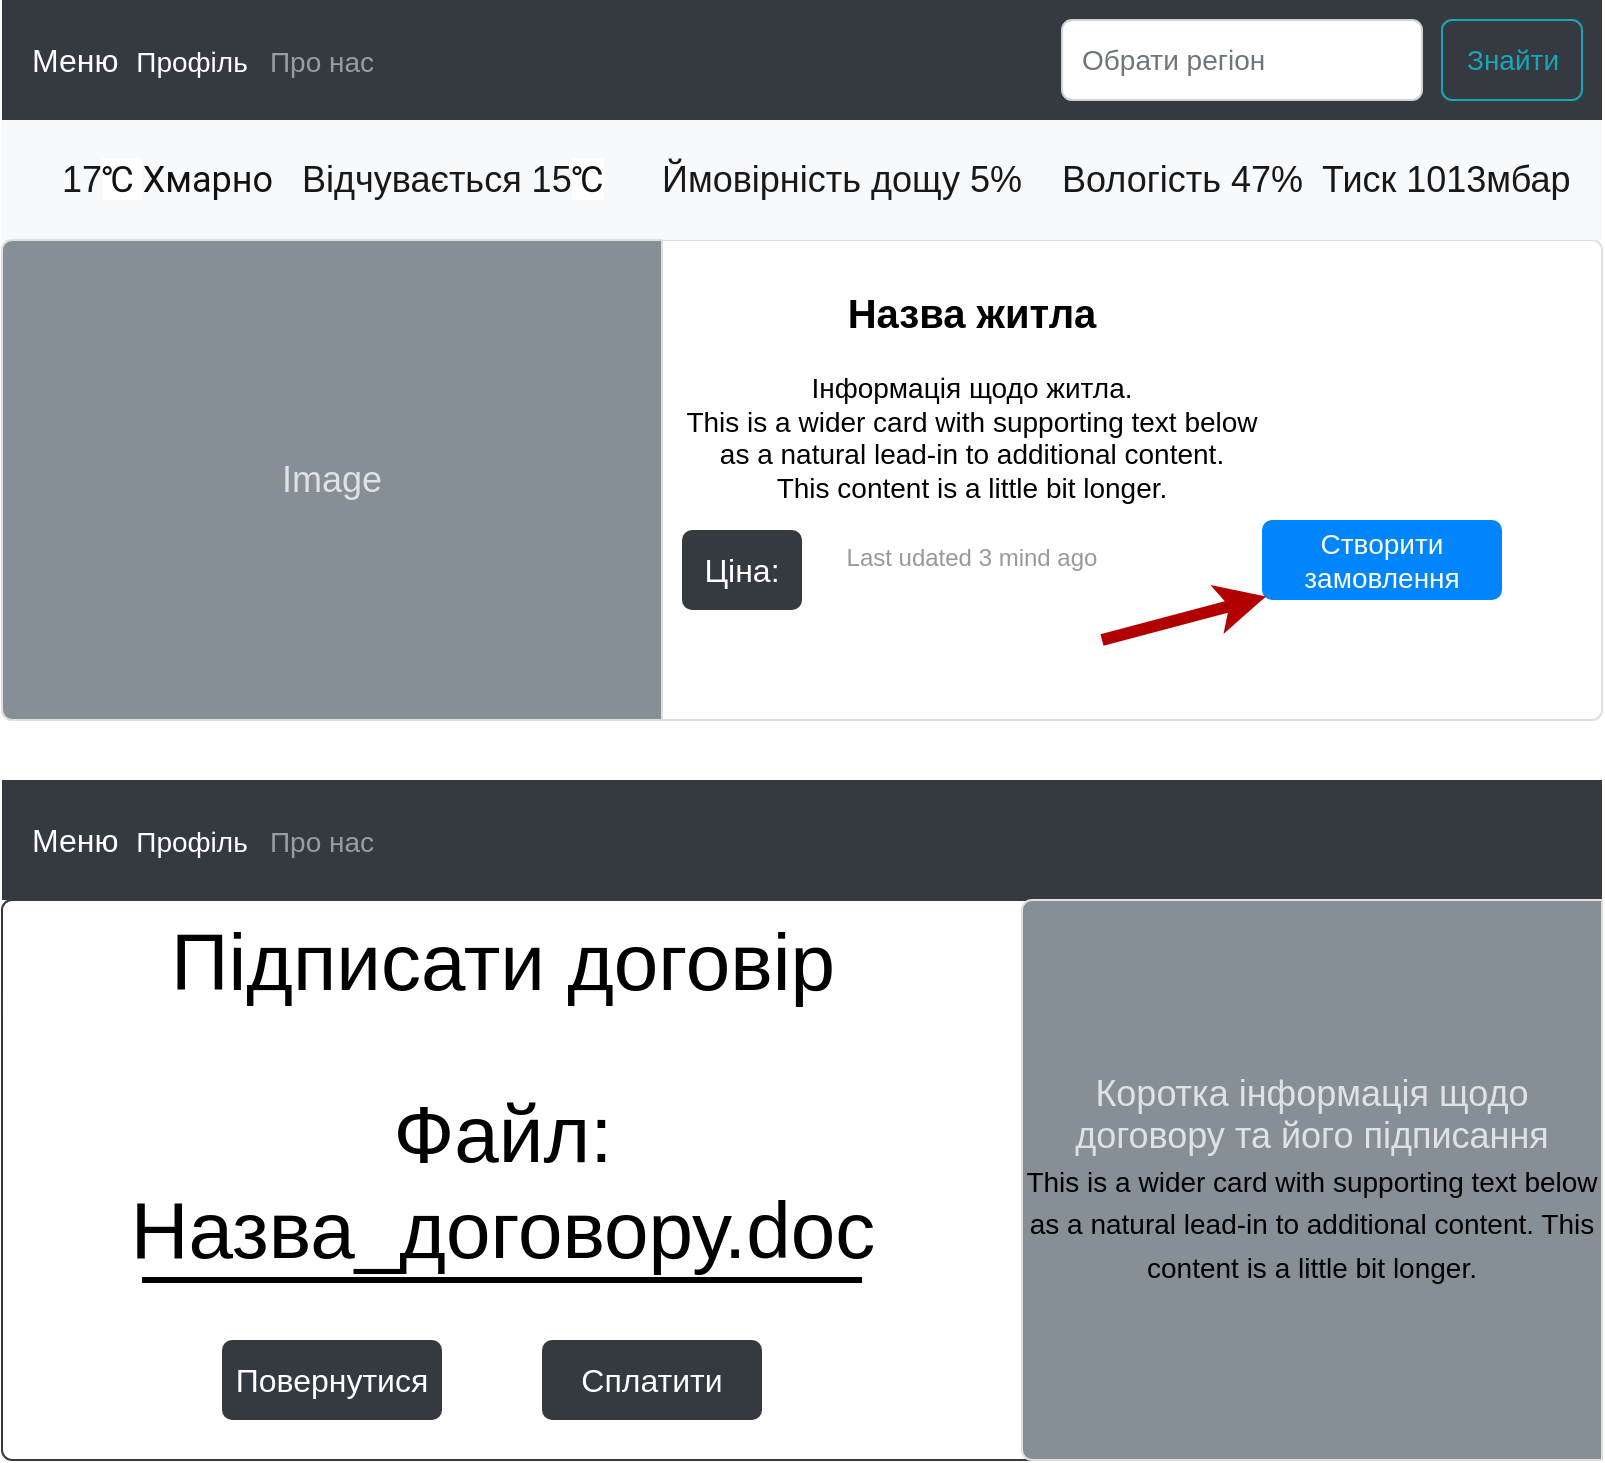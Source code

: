 <mxfile version="20.3.0" type="github"><diagram name="Page-1" id="c9db0220-8083-56f3-ca83-edcdcd058819"><mxGraphModel dx="1038" dy="547" grid="1" gridSize="10" guides="1" tooltips="1" connect="1" arrows="1" fold="1" page="1" pageScale="1.5" pageWidth="826" pageHeight="1169" background="none" math="0" shadow="0"><root><mxCell id="0" style=";html=1;"/><mxCell id="1" style=";html=1;" parent="0"/><mxCell id="1S8al3u3kuCqwHaF8swV-1" value="&lt;b&gt;&lt;font style=&quot;font-size: 20px&quot;&gt;Назва житла&lt;/font&gt;&lt;/b&gt;&lt;br&gt;&lt;br&gt;Інформація щодо житла.&lt;br&gt;This is a wider card with supporting text below &lt;br&gt;as a natural lead-in to additional content. &lt;br&gt;This content is a little bit longer.&lt;br&gt;&lt;br&gt;&lt;font style=&quot;font-size: 12px&quot; color=&quot;#999999&quot;&gt;Last udated 3 mind ago&lt;/font&gt;" style="html=1;shadow=0;dashed=0;shape=mxgraph.bootstrap.rrect;rSize=5;strokeColor=#DFDFDF;html=1;whiteSpace=wrap;fillColor=#ffffff;fontColor=#000000;verticalAlign=top;align=center;spacing=20;fontSize=14;spacingLeft=170;" parent="1" vertex="1"><mxGeometry x="90" y="140" width="800" height="240" as="geometry"/></mxCell><mxCell id="1S8al3u3kuCqwHaF8swV-2" value="Меню" style="html=1;shadow=0;dashed=0;fillColor=#343A40;strokeColor=none;fontSize=16;fontColor=#ffffff;align=left;spacing=15;" parent="1" vertex="1"><mxGeometry x="90" y="20" width="800" height="60" as="geometry"/></mxCell><mxCell id="1S8al3u3kuCqwHaF8swV-3" value="Профіль" style="fillColor=none;strokeColor=none;fontSize=14;fontColor=#ffffff;align=center;" parent="1S8al3u3kuCqwHaF8swV-2" vertex="1"><mxGeometry width="70" height="40" relative="1" as="geometry"><mxPoint x="60" y="10" as="offset"/></mxGeometry></mxCell><mxCell id="1S8al3u3kuCqwHaF8swV-4" value="Про нас" style="fillColor=none;strokeColor=none;fontSize=14;fontColor=#9A9DA0;align=center;" parent="1S8al3u3kuCqwHaF8swV-2" vertex="1"><mxGeometry width="80" height="40" relative="1" as="geometry"><mxPoint x="120" y="10" as="offset"/></mxGeometry></mxCell><mxCell id="1S8al3u3kuCqwHaF8swV-5" value="Знайти" style="html=1;shadow=0;dashed=0;shape=mxgraph.bootstrap.rrect;rSize=5;fontSize=14;fontColor=#1CA5B8;strokeColor=#1CA5B8;fillColor=none;" parent="1S8al3u3kuCqwHaF8swV-2" vertex="1"><mxGeometry x="1" width="70" height="40" relative="1" as="geometry"><mxPoint x="-80" y="10" as="offset"/></mxGeometry></mxCell><mxCell id="1S8al3u3kuCqwHaF8swV-6" value="Обрати регіон" style="html=1;shadow=0;dashed=0;shape=mxgraph.bootstrap.rrect;rSize=5;fontSize=14;fontColor=#6C767D;strokeColor=#CED4DA;fillColor=#ffffff;align=left;spacing=10;" parent="1S8al3u3kuCqwHaF8swV-2" vertex="1"><mxGeometry x="1" width="180" height="40" relative="1" as="geometry"><mxPoint x="-270" y="10" as="offset"/></mxGeometry></mxCell><mxCell id="1S8al3u3kuCqwHaF8swV-7" value="" style="html=1;shadow=0;dashed=0;fillColor=#F8F9FA;strokeColor=none;fontSize=16;fontColor=#7C7C7D;align=right;spacing=15;" parent="1" vertex="1"><mxGeometry x="90" y="80" width="800" height="60" as="geometry"/></mxCell><mxCell id="1S8al3u3kuCqwHaF8swV-8" value="&lt;font style=&quot;font-size: 18px;&quot;&gt;17&lt;span style=&quot;background-color: rgb(255, 255, 255); color: rgb(17, 17, 17); font-family: Roboto, &amp;quot;Noto Sans&amp;quot;, sans-serif;&quot;&gt;℃&amp;nbsp;&lt;/span&gt;&lt;font style=&quot;font-size: 18px;&quot; face=&quot;Roboto, Noto Sans, sans-serif&quot; color=&quot;#111111&quot;&gt;Хмарно&lt;/font&gt;&lt;/font&gt;" style="strokeColor=none;html=1;whiteSpace=wrap;fillColor=none;fontColor=#181819;align=left;fontSize=16;spacing=10;" parent="1S8al3u3kuCqwHaF8swV-7" vertex="1"><mxGeometry width="130" height="40" relative="1" as="geometry"><mxPoint x="20" y="10" as="offset"/></mxGeometry></mxCell><mxCell id="1S8al3u3kuCqwHaF8swV-9" value="&lt;font style=&quot;font-size: 18px;&quot;&gt;Тиск 1013мбар&lt;/font&gt;" style="strokeColor=none;html=1;whiteSpace=wrap;fillColor=none;fontColor=#181819;align=left;fontSize=14;spacing=10;" parent="1S8al3u3kuCqwHaF8swV-7" vertex="1"><mxGeometry width="150" height="40" relative="1" as="geometry"><mxPoint x="650" y="10" as="offset"/></mxGeometry></mxCell><mxCell id="1S8al3u3kuCqwHaF8swV-10" value="&lt;font style=&quot;font-size: 18px;&quot;&gt;&lt;span style=&quot;color: rgb(24, 24, 25);&quot;&gt;Відчувається 15&lt;/span&gt;&lt;span style=&quot;color: rgb(17, 17, 17); font-family: Roboto, &amp;quot;Noto Sans&amp;quot;, sans-serif; background-color: rgb(255, 255, 255);&quot;&gt;℃&lt;/span&gt;&lt;/font&gt;" style="strokeColor=none;html=1;whiteSpace=wrap;fillColor=none;fontColor=#7C7C7D;align=left;fontSize=14;spacing=10;" parent="1S8al3u3kuCqwHaF8swV-7" vertex="1"><mxGeometry width="180" height="40" relative="1" as="geometry"><mxPoint x="140" y="10" as="offset"/></mxGeometry></mxCell><mxCell id="1S8al3u3kuCqwHaF8swV-11" value="&lt;span style=&quot;color: rgb(24, 24, 25);&quot;&gt;&lt;font style=&quot;font-size: 18px;&quot;&gt;Ймовірність дощу 5%&lt;/font&gt;&lt;/span&gt;" style="strokeColor=none;html=1;whiteSpace=wrap;fillColor=none;fontColor=#7C7C7D;align=left;fontSize=14;spacing=10;" parent="1S8al3u3kuCqwHaF8swV-7" vertex="1"><mxGeometry width="200" height="40" relative="1" as="geometry"><mxPoint x="320" y="10" as="offset"/></mxGeometry></mxCell><mxCell id="1S8al3u3kuCqwHaF8swV-12" value="&lt;span style=&quot;color: rgb(24, 24, 25);&quot;&gt;&lt;font style=&quot;font-size: 18px;&quot;&gt;Вологість 47%&lt;/font&gt;&lt;/span&gt;" style="strokeColor=none;html=1;whiteSpace=wrap;fillColor=none;fontColor=#7C7C7D;align=left;fontSize=14;spacing=10;" parent="1S8al3u3kuCqwHaF8swV-7" vertex="1"><mxGeometry x="520" y="10" width="140" height="40" as="geometry"/></mxCell><mxCell id="1S8al3u3kuCqwHaF8swV-13" value="Створити замовлення" style="html=1;shadow=0;dashed=0;shape=mxgraph.bootstrap.rrect;rSize=5;perimeter=none;whiteSpace=wrap;fillColor=#0085FC;strokeColor=none;fontColor=#ffffff;resizeWidth=1;fontSize=14;" parent="1" vertex="1"><mxGeometry x="720" y="280" width="120" height="40" as="geometry"/></mxCell><mxCell id="1S8al3u3kuCqwHaF8swV-17" value="Image" style="html=1;shadow=0;dashed=0;shape=mxgraph.bootstrap.leftButton;rSize=5;perimeter=none;whiteSpace=wrap;fillColor=#868E96;strokeColor=#DFDFDF;fontColor=#DEE2E6;resizeWidth=1;fontSize=18;" parent="1" vertex="1"><mxGeometry x="90" y="140" width="330" height="240" as="geometry"/></mxCell><mxCell id="1S8al3u3kuCqwHaF8swV-18" value="Ціна:" style="html=1;shadow=0;dashed=0;shape=mxgraph.bootstrap.rrect;rSize=5;strokeColor=none;strokeWidth=1;fillColor=#343A40;fontColor=#ffffff;whiteSpace=wrap;align=center;verticalAlign=middle;spacingLeft=0;fontStyle=0;fontSize=16;spacing=5;" parent="1" vertex="1"><mxGeometry x="430" y="285" width="60" height="40" as="geometry"/></mxCell><mxCell id="1S8al3u3kuCqwHaF8swV-19" value="Меню" style="html=1;shadow=0;dashed=0;fillColor=#343A40;strokeColor=none;fontSize=16;fontColor=#ffffff;align=left;spacing=15;" parent="1" vertex="1"><mxGeometry x="90" y="410" width="800" height="60" as="geometry"/></mxCell><mxCell id="1S8al3u3kuCqwHaF8swV-20" value="Профіль" style="fillColor=none;strokeColor=none;fontSize=14;fontColor=#ffffff;align=center;" parent="1S8al3u3kuCqwHaF8swV-19" vertex="1"><mxGeometry width="70" height="40" relative="1" as="geometry"><mxPoint x="60" y="10" as="offset"/></mxGeometry></mxCell><mxCell id="1S8al3u3kuCqwHaF8swV-21" value="Про нас" style="fillColor=none;strokeColor=none;fontSize=14;fontColor=#9A9DA0;align=center;" parent="1S8al3u3kuCqwHaF8swV-19" vertex="1"><mxGeometry width="80" height="40" relative="1" as="geometry"><mxPoint x="120" y="10" as="offset"/></mxGeometry></mxCell><mxCell id="1S8al3u3kuCqwHaF8swV-24" value="" style="html=1;shadow=0;dashed=0;shape=mxgraph.bootstrap.rrect;rSize=5;strokeColor=#343A40;strokeWidth=1;fillColor=none;fontColor=#343A40;whiteSpace=wrap;align=center;verticalAlign=middle;spacingLeft=0;fontStyle=0;fontSize=16;spacing=5;" parent="1" vertex="1"><mxGeometry x="90" y="470" width="800" height="280" as="geometry"/></mxCell><mxCell id="1S8al3u3kuCqwHaF8swV-26" value="&lt;font style=&quot;font-size: 40px;&quot;&gt;Підписати договір&lt;/font&gt;" style="text;html=1;align=center;verticalAlign=middle;resizable=0;points=[];autosize=1;strokeColor=none;fillColor=none;" parent="1" vertex="1"><mxGeometry x="160" y="470" width="360" height="60" as="geometry"/></mxCell><mxCell id="1S8al3u3kuCqwHaF8swV-29" value="Коротка інформація щодо договору та його підписання&lt;br&gt;&lt;span style=&quot;color: rgb(0, 0, 0); font-size: 14px; text-align: left;&quot;&gt;This is a wider card with supporting text below as a natural lead-in to additional content. This content is a little bit longer.&lt;/span&gt;" style="html=1;shadow=0;dashed=0;shape=mxgraph.bootstrap.leftButton;rSize=5;perimeter=none;whiteSpace=wrap;fillColor=#868E96;strokeColor=#DFDFDF;fontColor=#DEE2E6;resizeWidth=1;fontSize=18;" parent="1" vertex="1"><mxGeometry x="600" y="470" width="290" height="280" as="geometry"/></mxCell><mxCell id="1S8al3u3kuCqwHaF8swV-30" value="Файл:&lt;br&gt;Назва_договору.doc" style="text;html=1;align=center;verticalAlign=middle;resizable=0;points=[];autosize=1;strokeColor=none;fillColor=none;fontSize=40;" parent="1" vertex="1"><mxGeometry x="140" y="555" width="400" height="110" as="geometry"/></mxCell><mxCell id="1S8al3u3kuCqwHaF8swV-31" value="Повернутися" style="html=1;shadow=0;dashed=0;shape=mxgraph.bootstrap.rrect;rSize=5;strokeColor=none;strokeWidth=1;fillColor=#343A40;fontColor=#ffffff;whiteSpace=wrap;align=center;verticalAlign=middle;spacingLeft=0;fontStyle=0;fontSize=16;spacing=5;" parent="1" vertex="1"><mxGeometry x="200" y="690" width="110" height="40" as="geometry"/></mxCell><mxCell id="1S8al3u3kuCqwHaF8swV-32" value="Сплатити" style="html=1;shadow=0;dashed=0;shape=mxgraph.bootstrap.rrect;rSize=5;strokeColor=none;strokeWidth=1;fillColor=#343A40;fontColor=#ffffff;whiteSpace=wrap;align=center;verticalAlign=middle;spacingLeft=0;fontStyle=0;fontSize=16;spacing=5;" parent="1" vertex="1"><mxGeometry x="360" y="690" width="110" height="40" as="geometry"/></mxCell><mxCell id="1S8al3u3kuCqwHaF8swV-33" value="" style="endArrow=classic;html=1;rounded=0;fontSize=40;entryX=0.017;entryY=0.955;entryDx=0;entryDy=0;entryPerimeter=0;fillColor=#e51400;strokeColor=#B20000;strokeWidth=6;" parent="1" target="1S8al3u3kuCqwHaF8swV-13" edge="1"><mxGeometry width="50" height="50" relative="1" as="geometry"><mxPoint x="640" y="340" as="sourcePoint"/><mxPoint x="470" y="350" as="targetPoint"/></mxGeometry></mxCell><mxCell id="1S8al3u3kuCqwHaF8swV-34" value="" style="endArrow=none;html=1;rounded=0;strokeWidth=3;fontSize=40;" parent="1" edge="1"><mxGeometry width="50" height="50" relative="1" as="geometry"><mxPoint x="160" y="660" as="sourcePoint"/><mxPoint x="520" y="660" as="targetPoint"/><Array as="points"><mxPoint x="350" y="660"/></Array></mxGeometry></mxCell></root></mxGraphModel></diagram></mxfile>